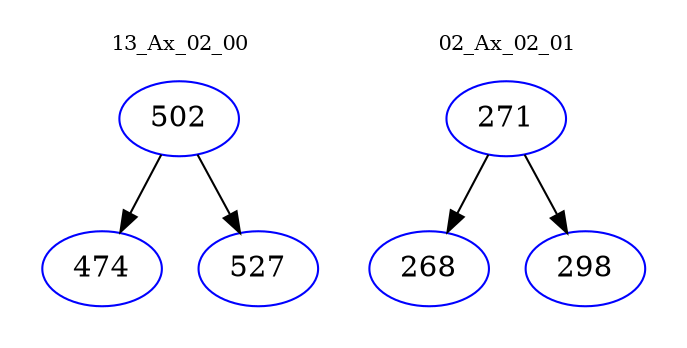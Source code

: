 digraph{
subgraph cluster_0 {
color = white
label = "13_Ax_02_00";
fontsize=10;
T0_502 [label="502", color="blue"]
T0_502 -> T0_474 [color="black"]
T0_474 [label="474", color="blue"]
T0_502 -> T0_527 [color="black"]
T0_527 [label="527", color="blue"]
}
subgraph cluster_1 {
color = white
label = "02_Ax_02_01";
fontsize=10;
T1_271 [label="271", color="blue"]
T1_271 -> T1_268 [color="black"]
T1_268 [label="268", color="blue"]
T1_271 -> T1_298 [color="black"]
T1_298 [label="298", color="blue"]
}
}

